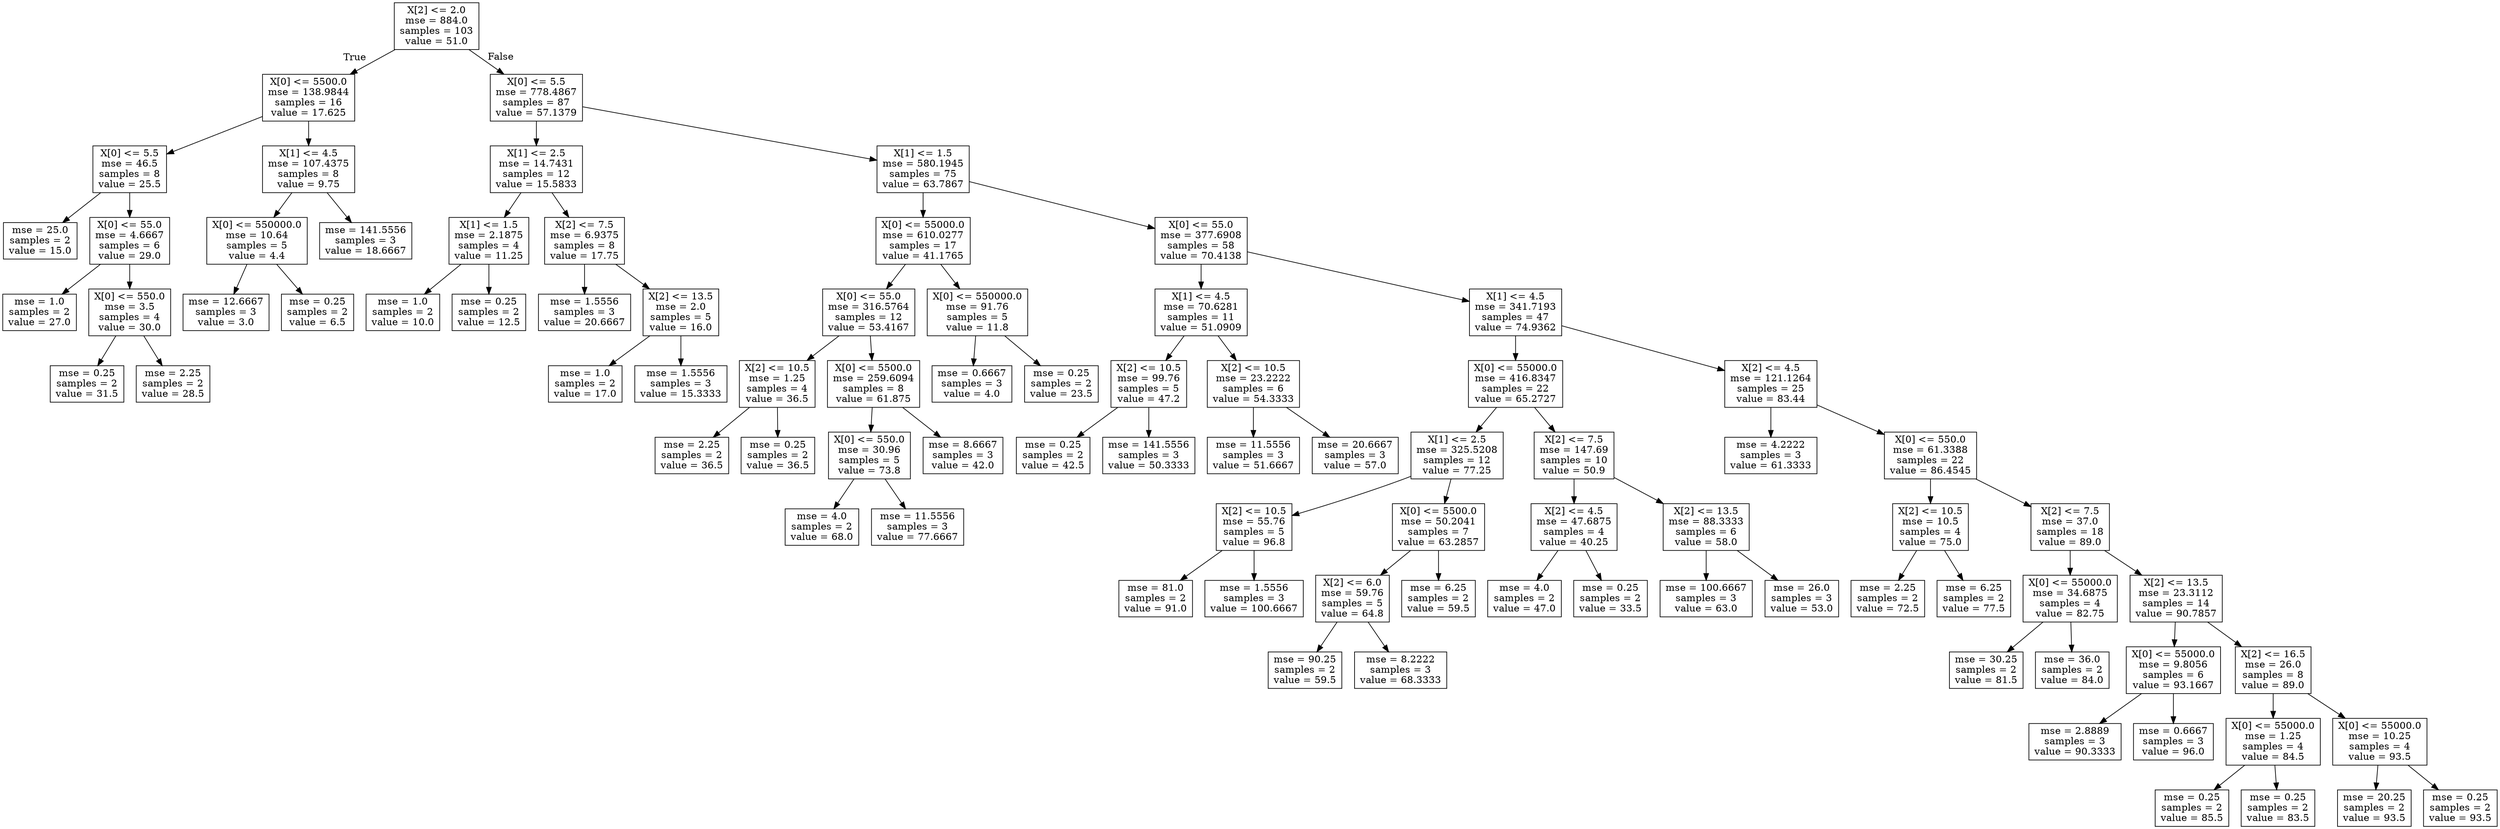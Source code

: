digraph Tree {
node [shape=box] ;
0 [label="X[2] <= 2.0\nmse = 884.0\nsamples = 103\nvalue = 51.0"] ;
1 [label="X[0] <= 5500.0\nmse = 138.9844\nsamples = 16\nvalue = 17.625"] ;
0 -> 1 [labeldistance=2.5, labelangle=45, headlabel="True"] ;
2 [label="X[0] <= 5.5\nmse = 46.5\nsamples = 8\nvalue = 25.5"] ;
1 -> 2 ;
3 [label="mse = 25.0\nsamples = 2\nvalue = 15.0"] ;
2 -> 3 ;
4 [label="X[0] <= 55.0\nmse = 4.6667\nsamples = 6\nvalue = 29.0"] ;
2 -> 4 ;
5 [label="mse = 1.0\nsamples = 2\nvalue = 27.0"] ;
4 -> 5 ;
6 [label="X[0] <= 550.0\nmse = 3.5\nsamples = 4\nvalue = 30.0"] ;
4 -> 6 ;
7 [label="mse = 0.25\nsamples = 2\nvalue = 31.5"] ;
6 -> 7 ;
8 [label="mse = 2.25\nsamples = 2\nvalue = 28.5"] ;
6 -> 8 ;
9 [label="X[1] <= 4.5\nmse = 107.4375\nsamples = 8\nvalue = 9.75"] ;
1 -> 9 ;
10 [label="X[0] <= 550000.0\nmse = 10.64\nsamples = 5\nvalue = 4.4"] ;
9 -> 10 ;
11 [label="mse = 12.6667\nsamples = 3\nvalue = 3.0"] ;
10 -> 11 ;
12 [label="mse = 0.25\nsamples = 2\nvalue = 6.5"] ;
10 -> 12 ;
13 [label="mse = 141.5556\nsamples = 3\nvalue = 18.6667"] ;
9 -> 13 ;
14 [label="X[0] <= 5.5\nmse = 778.4867\nsamples = 87\nvalue = 57.1379"] ;
0 -> 14 [labeldistance=2.5, labelangle=-45, headlabel="False"] ;
15 [label="X[1] <= 2.5\nmse = 14.7431\nsamples = 12\nvalue = 15.5833"] ;
14 -> 15 ;
16 [label="X[1] <= 1.5\nmse = 2.1875\nsamples = 4\nvalue = 11.25"] ;
15 -> 16 ;
17 [label="mse = 1.0\nsamples = 2\nvalue = 10.0"] ;
16 -> 17 ;
18 [label="mse = 0.25\nsamples = 2\nvalue = 12.5"] ;
16 -> 18 ;
19 [label="X[2] <= 7.5\nmse = 6.9375\nsamples = 8\nvalue = 17.75"] ;
15 -> 19 ;
20 [label="mse = 1.5556\nsamples = 3\nvalue = 20.6667"] ;
19 -> 20 ;
21 [label="X[2] <= 13.5\nmse = 2.0\nsamples = 5\nvalue = 16.0"] ;
19 -> 21 ;
22 [label="mse = 1.0\nsamples = 2\nvalue = 17.0"] ;
21 -> 22 ;
23 [label="mse = 1.5556\nsamples = 3\nvalue = 15.3333"] ;
21 -> 23 ;
24 [label="X[1] <= 1.5\nmse = 580.1945\nsamples = 75\nvalue = 63.7867"] ;
14 -> 24 ;
25 [label="X[0] <= 55000.0\nmse = 610.0277\nsamples = 17\nvalue = 41.1765"] ;
24 -> 25 ;
26 [label="X[0] <= 55.0\nmse = 316.5764\nsamples = 12\nvalue = 53.4167"] ;
25 -> 26 ;
27 [label="X[2] <= 10.5\nmse = 1.25\nsamples = 4\nvalue = 36.5"] ;
26 -> 27 ;
28 [label="mse = 2.25\nsamples = 2\nvalue = 36.5"] ;
27 -> 28 ;
29 [label="mse = 0.25\nsamples = 2\nvalue = 36.5"] ;
27 -> 29 ;
30 [label="X[0] <= 5500.0\nmse = 259.6094\nsamples = 8\nvalue = 61.875"] ;
26 -> 30 ;
31 [label="X[0] <= 550.0\nmse = 30.96\nsamples = 5\nvalue = 73.8"] ;
30 -> 31 ;
32 [label="mse = 4.0\nsamples = 2\nvalue = 68.0"] ;
31 -> 32 ;
33 [label="mse = 11.5556\nsamples = 3\nvalue = 77.6667"] ;
31 -> 33 ;
34 [label="mse = 8.6667\nsamples = 3\nvalue = 42.0"] ;
30 -> 34 ;
35 [label="X[0] <= 550000.0\nmse = 91.76\nsamples = 5\nvalue = 11.8"] ;
25 -> 35 ;
36 [label="mse = 0.6667\nsamples = 3\nvalue = 4.0"] ;
35 -> 36 ;
37 [label="mse = 0.25\nsamples = 2\nvalue = 23.5"] ;
35 -> 37 ;
38 [label="X[0] <= 55.0\nmse = 377.6908\nsamples = 58\nvalue = 70.4138"] ;
24 -> 38 ;
39 [label="X[1] <= 4.5\nmse = 70.6281\nsamples = 11\nvalue = 51.0909"] ;
38 -> 39 ;
40 [label="X[2] <= 10.5\nmse = 99.76\nsamples = 5\nvalue = 47.2"] ;
39 -> 40 ;
41 [label="mse = 0.25\nsamples = 2\nvalue = 42.5"] ;
40 -> 41 ;
42 [label="mse = 141.5556\nsamples = 3\nvalue = 50.3333"] ;
40 -> 42 ;
43 [label="X[2] <= 10.5\nmse = 23.2222\nsamples = 6\nvalue = 54.3333"] ;
39 -> 43 ;
44 [label="mse = 11.5556\nsamples = 3\nvalue = 51.6667"] ;
43 -> 44 ;
45 [label="mse = 20.6667\nsamples = 3\nvalue = 57.0"] ;
43 -> 45 ;
46 [label="X[1] <= 4.5\nmse = 341.7193\nsamples = 47\nvalue = 74.9362"] ;
38 -> 46 ;
47 [label="X[0] <= 55000.0\nmse = 416.8347\nsamples = 22\nvalue = 65.2727"] ;
46 -> 47 ;
48 [label="X[1] <= 2.5\nmse = 325.5208\nsamples = 12\nvalue = 77.25"] ;
47 -> 48 ;
49 [label="X[2] <= 10.5\nmse = 55.76\nsamples = 5\nvalue = 96.8"] ;
48 -> 49 ;
50 [label="mse = 81.0\nsamples = 2\nvalue = 91.0"] ;
49 -> 50 ;
51 [label="mse = 1.5556\nsamples = 3\nvalue = 100.6667"] ;
49 -> 51 ;
52 [label="X[0] <= 5500.0\nmse = 50.2041\nsamples = 7\nvalue = 63.2857"] ;
48 -> 52 ;
53 [label="X[2] <= 6.0\nmse = 59.76\nsamples = 5\nvalue = 64.8"] ;
52 -> 53 ;
54 [label="mse = 90.25\nsamples = 2\nvalue = 59.5"] ;
53 -> 54 ;
55 [label="mse = 8.2222\nsamples = 3\nvalue = 68.3333"] ;
53 -> 55 ;
56 [label="mse = 6.25\nsamples = 2\nvalue = 59.5"] ;
52 -> 56 ;
57 [label="X[2] <= 7.5\nmse = 147.69\nsamples = 10\nvalue = 50.9"] ;
47 -> 57 ;
58 [label="X[2] <= 4.5\nmse = 47.6875\nsamples = 4\nvalue = 40.25"] ;
57 -> 58 ;
59 [label="mse = 4.0\nsamples = 2\nvalue = 47.0"] ;
58 -> 59 ;
60 [label="mse = 0.25\nsamples = 2\nvalue = 33.5"] ;
58 -> 60 ;
61 [label="X[2] <= 13.5\nmse = 88.3333\nsamples = 6\nvalue = 58.0"] ;
57 -> 61 ;
62 [label="mse = 100.6667\nsamples = 3\nvalue = 63.0"] ;
61 -> 62 ;
63 [label="mse = 26.0\nsamples = 3\nvalue = 53.0"] ;
61 -> 63 ;
64 [label="X[2] <= 4.5\nmse = 121.1264\nsamples = 25\nvalue = 83.44"] ;
46 -> 64 ;
65 [label="mse = 4.2222\nsamples = 3\nvalue = 61.3333"] ;
64 -> 65 ;
66 [label="X[0] <= 550.0\nmse = 61.3388\nsamples = 22\nvalue = 86.4545"] ;
64 -> 66 ;
67 [label="X[2] <= 10.5\nmse = 10.5\nsamples = 4\nvalue = 75.0"] ;
66 -> 67 ;
68 [label="mse = 2.25\nsamples = 2\nvalue = 72.5"] ;
67 -> 68 ;
69 [label="mse = 6.25\nsamples = 2\nvalue = 77.5"] ;
67 -> 69 ;
70 [label="X[2] <= 7.5\nmse = 37.0\nsamples = 18\nvalue = 89.0"] ;
66 -> 70 ;
71 [label="X[0] <= 55000.0\nmse = 34.6875\nsamples = 4\nvalue = 82.75"] ;
70 -> 71 ;
72 [label="mse = 30.25\nsamples = 2\nvalue = 81.5"] ;
71 -> 72 ;
73 [label="mse = 36.0\nsamples = 2\nvalue = 84.0"] ;
71 -> 73 ;
74 [label="X[2] <= 13.5\nmse = 23.3112\nsamples = 14\nvalue = 90.7857"] ;
70 -> 74 ;
75 [label="X[0] <= 55000.0\nmse = 9.8056\nsamples = 6\nvalue = 93.1667"] ;
74 -> 75 ;
76 [label="mse = 2.8889\nsamples = 3\nvalue = 90.3333"] ;
75 -> 76 ;
77 [label="mse = 0.6667\nsamples = 3\nvalue = 96.0"] ;
75 -> 77 ;
78 [label="X[2] <= 16.5\nmse = 26.0\nsamples = 8\nvalue = 89.0"] ;
74 -> 78 ;
79 [label="X[0] <= 55000.0\nmse = 1.25\nsamples = 4\nvalue = 84.5"] ;
78 -> 79 ;
80 [label="mse = 0.25\nsamples = 2\nvalue = 85.5"] ;
79 -> 80 ;
81 [label="mse = 0.25\nsamples = 2\nvalue = 83.5"] ;
79 -> 81 ;
82 [label="X[0] <= 55000.0\nmse = 10.25\nsamples = 4\nvalue = 93.5"] ;
78 -> 82 ;
83 [label="mse = 20.25\nsamples = 2\nvalue = 93.5"] ;
82 -> 83 ;
84 [label="mse = 0.25\nsamples = 2\nvalue = 93.5"] ;
82 -> 84 ;
}